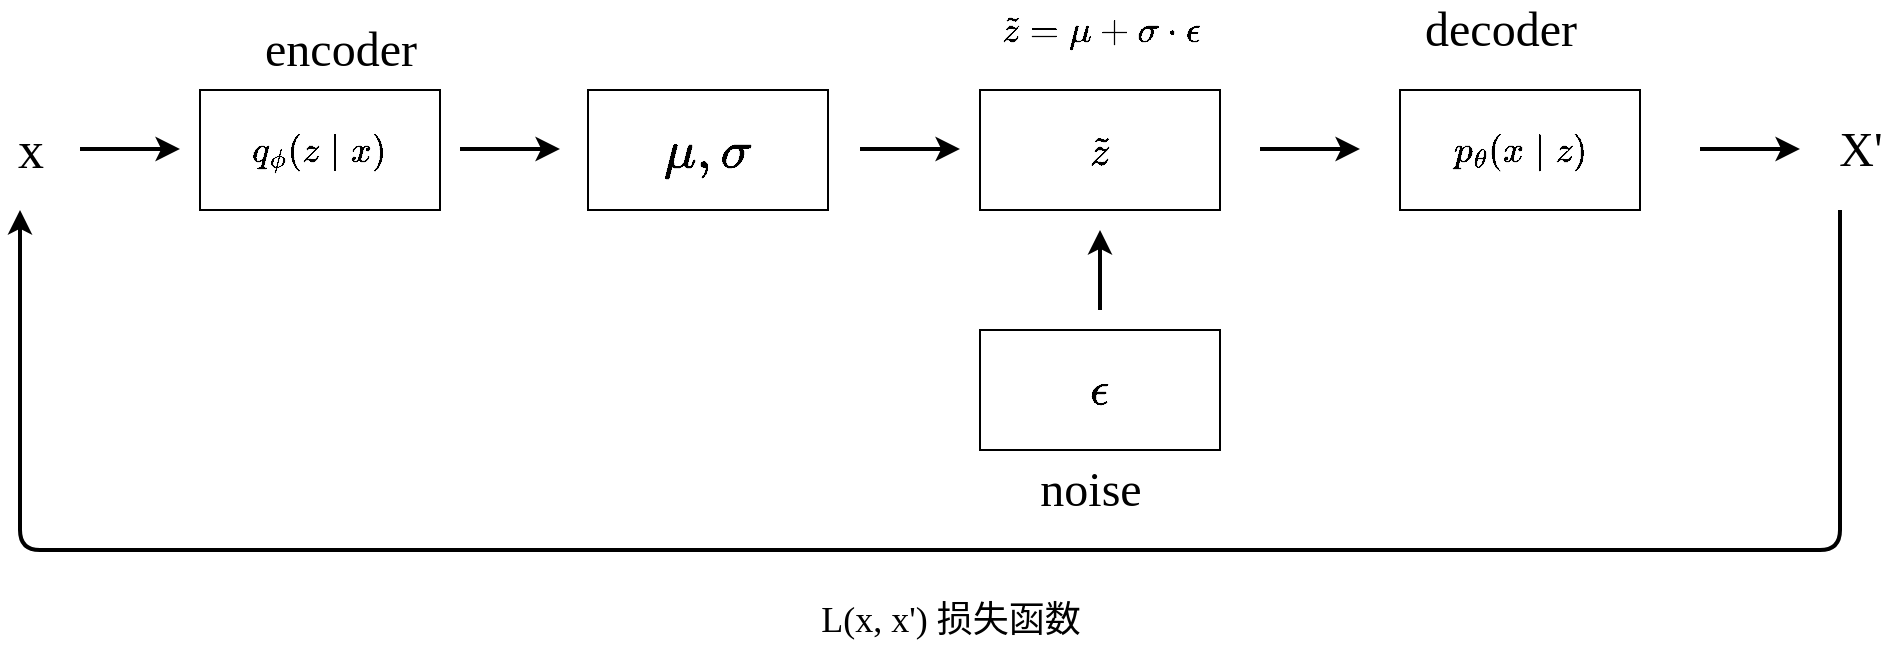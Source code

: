 <mxfile version="18.0.1" type="device"><diagram id="ywsu_i4B5KXBRZOLNKOg" name="第 1 页"><mxGraphModel dx="1038" dy="649" grid="1" gridSize="10" guides="1" tooltips="1" connect="1" arrows="1" fold="1" page="1" pageScale="1" pageWidth="827" pageHeight="1169" math="1" shadow="0"><root><mxCell id="0"/><mxCell id="1" parent="0"/><mxCell id="bnX8173vmbfQHcM8zt25-1" value="&lt;font style=&quot;font-size: 26px;&quot; face=&quot;Times New Roman&quot;&gt;x&lt;/font&gt;" style="text;html=1;align=center;verticalAlign=middle;resizable=0;points=[];autosize=1;strokeColor=none;fillColor=none;" parent="1" vertex="1"><mxGeometry y="230" width="30" height="20" as="geometry"/></mxCell><mxCell id="bnX8173vmbfQHcM8zt25-2" value="&lt;font style=&quot;font-size: 18px;&quot; face=&quot;Times New Roman&quot;&gt;$$q_\phi(z\mid x)$$&lt;/font&gt;" style="whiteSpace=wrap;html=1;" parent="1" vertex="1"><mxGeometry x="100" y="210" width="120" height="60" as="geometry"/></mxCell><mxCell id="bnX8173vmbfQHcM8zt25-3" value="$$\mu,\sigma$$" style="whiteSpace=wrap;html=1;fontFamily=Times New Roman;fontSize=26;" parent="1" vertex="1"><mxGeometry x="294" y="210" width="120" height="60" as="geometry"/></mxCell><mxCell id="bnX8173vmbfQHcM8zt25-4" value="&lt;div style=&quot;&quot;&gt;&lt;span style=&quot;font-size: 20px;&quot;&gt;$$\tilde{z}$$&lt;/span&gt;&lt;/div&gt;" style="whiteSpace=wrap;html=1;fontFamily=Times New Roman;fontSize=26;align=center;" parent="1" vertex="1"><mxGeometry x="490" y="210" width="120" height="60" as="geometry"/></mxCell><mxCell id="0ZkO9h4ZcsPHM61JeO4l-1" value="$$\epsilon$$" style="whiteSpace=wrap;html=1;fontSize=20;" parent="1" vertex="1"><mxGeometry x="490" y="330" width="120" height="60" as="geometry"/></mxCell><mxCell id="PlOVdXBW5H4BLldhu2ff-1" value="&lt;font face=&quot;Times New Roman&quot; style=&quot;font-size: 18px;&quot;&gt;$$p_\theta(x\mid z)$$&lt;/font&gt;" style="whiteSpace=wrap;html=1;" parent="1" vertex="1"><mxGeometry x="700" y="210" width="120" height="60" as="geometry"/></mxCell><mxCell id="PlOVdXBW5H4BLldhu2ff-2" value="&lt;font style=&quot;font-size: 24px;&quot; face=&quot;Times New Roman&quot;&gt;X'&lt;/font&gt;" style="text;html=1;align=center;verticalAlign=middle;resizable=0;points=[];autosize=1;strokeColor=none;fillColor=none;" parent="1" vertex="1"><mxGeometry x="910" y="230" width="40" height="20" as="geometry"/></mxCell><mxCell id="PlOVdXBW5H4BLldhu2ff-3" value="&lt;font style=&quot;font-size: 18px;&quot; face=&quot;Times New Roman&quot;&gt;$$\tilde{z}=\mu+\sigma\cdot\epsilon$$&lt;/font&gt;" style="text;html=1;align=center;verticalAlign=middle;resizable=0;points=[];autosize=1;strokeColor=none;fillColor=none;" parent="1" vertex="1"><mxGeometry x="400" y="170" width="300" height="20" as="geometry"/></mxCell><mxCell id="QcQxx0i_82N_Y8a21g47-4" value="" style="endArrow=classic;html=1;rounded=1;fontFamily=Times New Roman;fontSize=24;strokeColor=#000000;strokeWidth=2;" edge="1" parent="1"><mxGeometry width="50" height="50" relative="1" as="geometry"><mxPoint x="40" y="239.5" as="sourcePoint"/><mxPoint x="90" y="239.5" as="targetPoint"/></mxGeometry></mxCell><mxCell id="QcQxx0i_82N_Y8a21g47-7" value="encoder" style="text;html=1;align=center;verticalAlign=middle;resizable=0;points=[];autosize=1;strokeColor=none;fillColor=none;fontSize=24;fontFamily=Times New Roman;" vertex="1" parent="1"><mxGeometry x="125" y="175" width="90" height="30" as="geometry"/></mxCell><mxCell id="QcQxx0i_82N_Y8a21g47-9" value="" style="endArrow=classic;html=1;rounded=1;fontFamily=Times New Roman;fontSize=24;strokeColor=#000000;strokeWidth=2;" edge="1" parent="1"><mxGeometry width="50" height="50" relative="1" as="geometry"><mxPoint x="230" y="239.5" as="sourcePoint"/><mxPoint x="280" y="239.5" as="targetPoint"/></mxGeometry></mxCell><mxCell id="QcQxx0i_82N_Y8a21g47-10" value="" style="endArrow=classic;html=1;rounded=1;fontFamily=Times New Roman;fontSize=24;strokeColor=#000000;strokeWidth=2;" edge="1" parent="1"><mxGeometry width="50" height="50" relative="1" as="geometry"><mxPoint x="430" y="239.5" as="sourcePoint"/><mxPoint x="480" y="239.5" as="targetPoint"/></mxGeometry></mxCell><mxCell id="QcQxx0i_82N_Y8a21g47-11" value="" style="endArrow=classic;html=1;rounded=1;fontFamily=Times New Roman;fontSize=24;strokeColor=#000000;strokeWidth=2;" edge="1" parent="1"><mxGeometry width="50" height="50" relative="1" as="geometry"><mxPoint x="550" y="320" as="sourcePoint"/><mxPoint x="550" y="280" as="targetPoint"/></mxGeometry></mxCell><mxCell id="QcQxx0i_82N_Y8a21g47-12" value="" style="endArrow=classic;html=1;rounded=1;fontFamily=Times New Roman;fontSize=24;strokeColor=#000000;strokeWidth=2;" edge="1" parent="1"><mxGeometry width="50" height="50" relative="1" as="geometry"><mxPoint x="630" y="239.5" as="sourcePoint"/><mxPoint x="680" y="239.5" as="targetPoint"/></mxGeometry></mxCell><mxCell id="QcQxx0i_82N_Y8a21g47-13" value="&lt;font style=&quot;font-size: 24px;&quot;&gt;noise&lt;/font&gt;" style="text;html=1;align=center;verticalAlign=middle;resizable=0;points=[];autosize=1;strokeColor=none;fillColor=none;fontSize=16;fontFamily=Times New Roman;" vertex="1" parent="1"><mxGeometry x="510" y="395" width="70" height="30" as="geometry"/></mxCell><mxCell id="QcQxx0i_82N_Y8a21g47-14" value="&lt;font style=&quot;font-size: 24px;&quot;&gt;decoder&lt;/font&gt;" style="text;html=1;align=center;verticalAlign=middle;resizable=0;points=[];autosize=1;strokeColor=none;fillColor=none;fontSize=16;fontFamily=Times New Roman;" vertex="1" parent="1"><mxGeometry x="705" y="165" width="90" height="30" as="geometry"/></mxCell><mxCell id="QcQxx0i_82N_Y8a21g47-15" value="" style="endArrow=classic;html=1;rounded=1;fontFamily=Times New Roman;fontSize=24;strokeColor=#000000;strokeWidth=2;" edge="1" parent="1"><mxGeometry width="50" height="50" relative="1" as="geometry"><mxPoint x="850" y="239.5" as="sourcePoint"/><mxPoint x="900" y="239.5" as="targetPoint"/></mxGeometry></mxCell><mxCell id="QcQxx0i_82N_Y8a21g47-16" value="" style="endArrow=classic;html=1;rounded=1;fontFamily=Times New Roman;fontSize=18;strokeColor=#000000;strokeWidth=2;" edge="1" parent="1"><mxGeometry width="50" height="50" relative="1" as="geometry"><mxPoint x="920" y="270" as="sourcePoint"/><mxPoint x="10" y="270" as="targetPoint"/><Array as="points"><mxPoint x="920" y="440"/><mxPoint x="10" y="440"/></Array></mxGeometry></mxCell><mxCell id="QcQxx0i_82N_Y8a21g47-17" value="L(x, x') 损失函数" style="text;html=1;align=center;verticalAlign=middle;resizable=0;points=[];autosize=1;strokeColor=none;fillColor=none;fontSize=18;fontFamily=Times New Roman;" vertex="1" parent="1"><mxGeometry x="400" y="460" width="150" height="30" as="geometry"/></mxCell></root></mxGraphModel></diagram></mxfile>